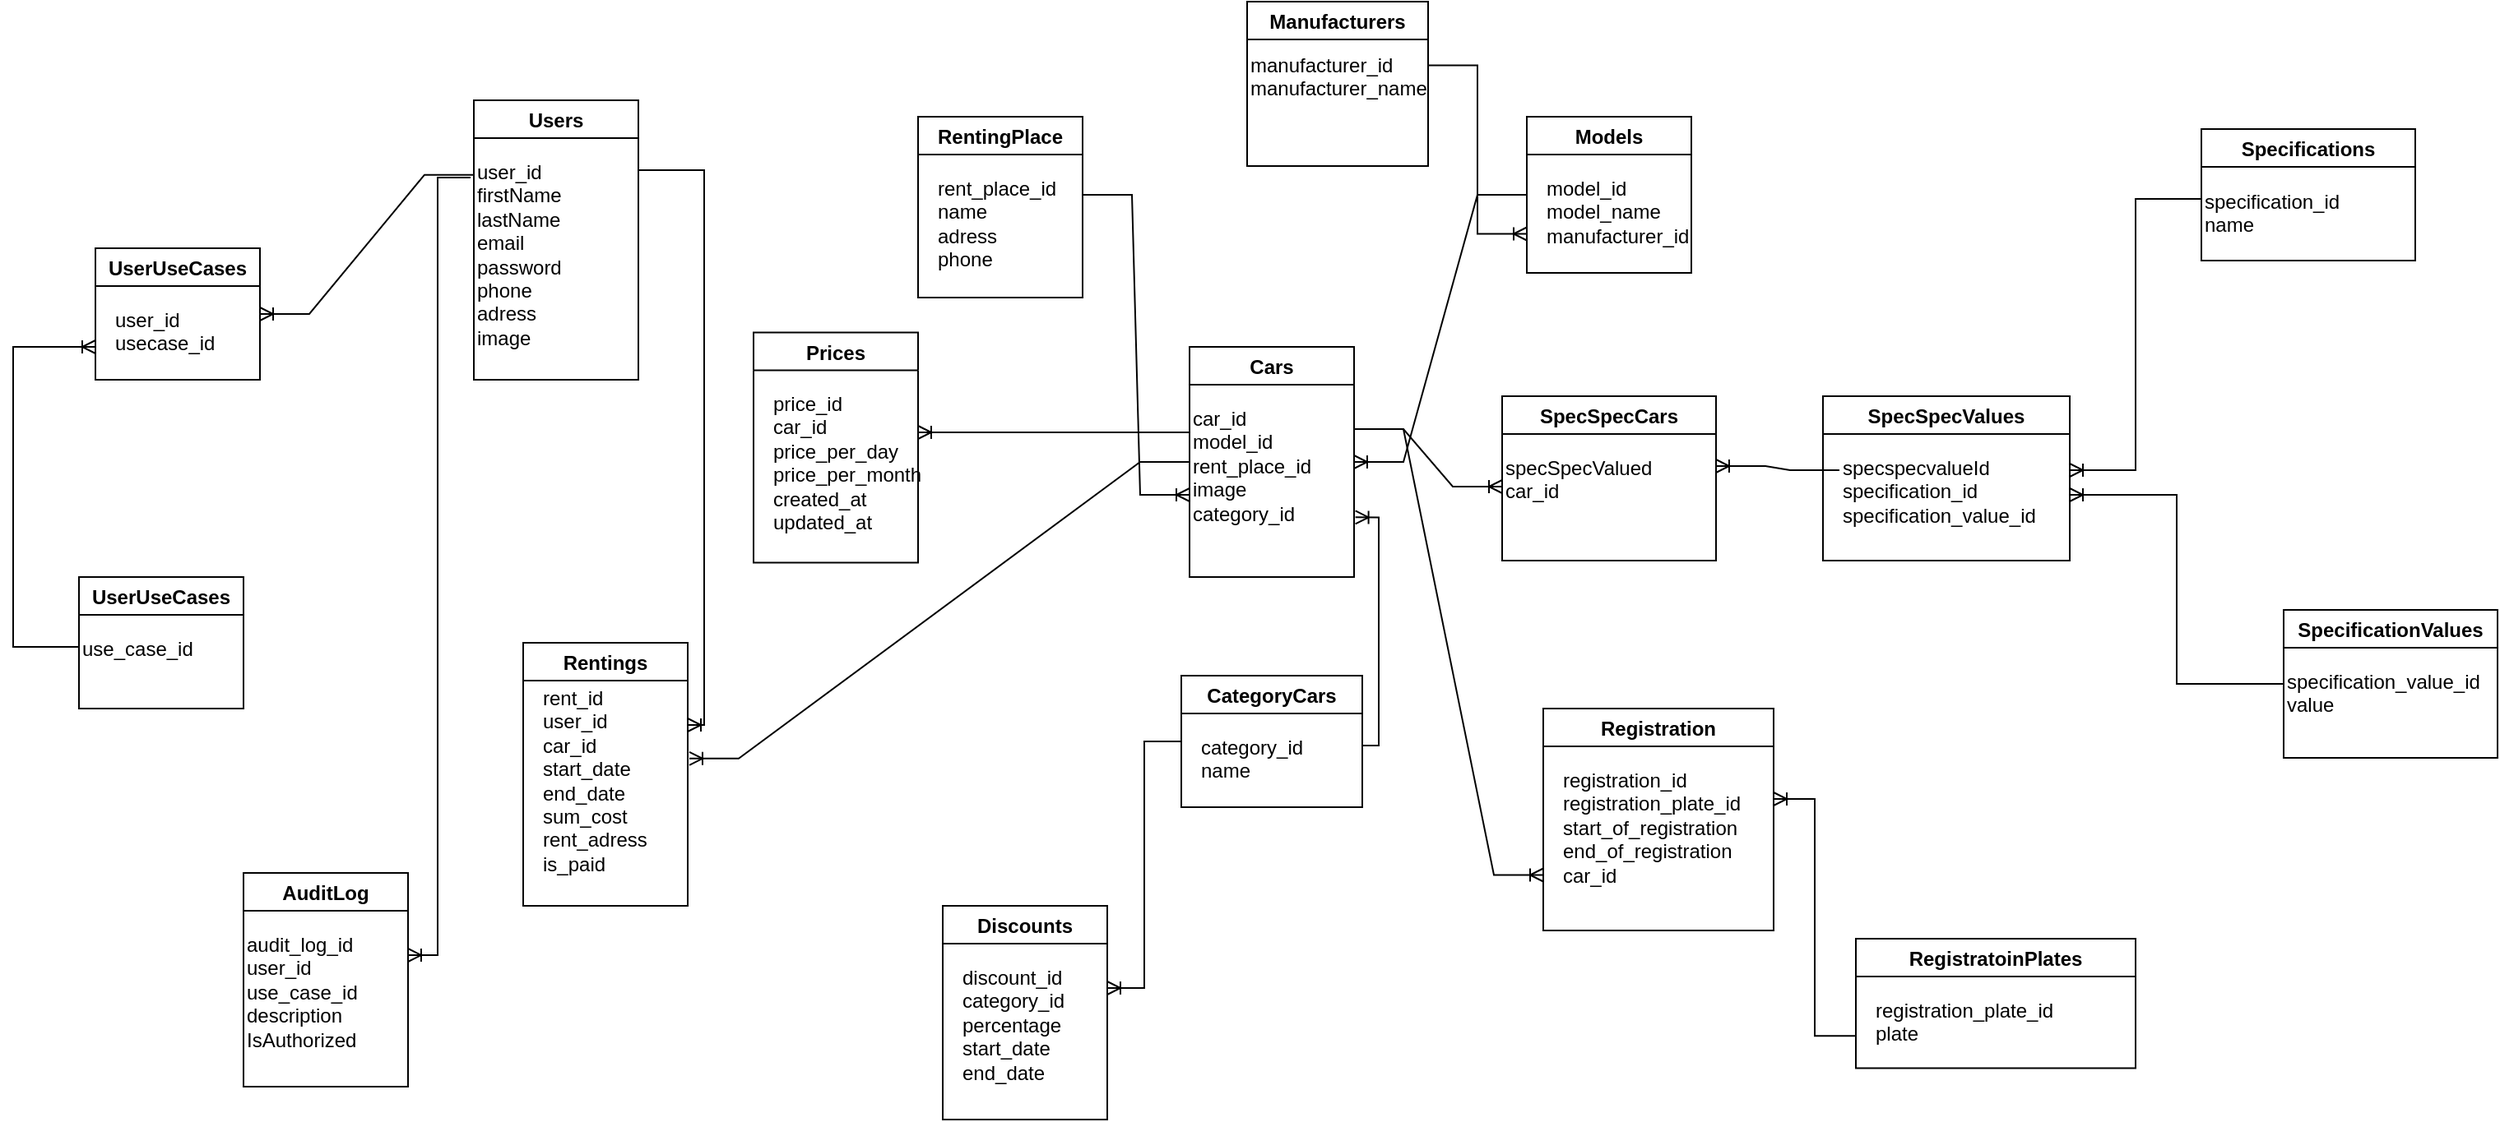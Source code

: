 <mxfile version="21.3.4" type="device">
  <diagram name="Page-1" id="ZUB6P5DmgsFVY-Me3-Dx">
    <mxGraphModel dx="3134" dy="796" grid="1" gridSize="10" guides="1" tooltips="1" connect="1" arrows="1" fold="1" page="1" pageScale="1" pageWidth="850" pageHeight="1100" math="0" shadow="0">
      <root>
        <mxCell id="0" />
        <mxCell id="1" parent="0" />
        <mxCell id="lZczdP_Lf2VxQvJHOiX0-6" value="Users" style="swimlane;" vertex="1" parent="1">
          <mxGeometry x="-810" y="100" width="100" height="170" as="geometry" />
        </mxCell>
        <mxCell id="lZczdP_Lf2VxQvJHOiX0-12" value="user_id&lt;br&gt;firstName&lt;br&gt;lastName&lt;br&gt;email&lt;br&gt;password&lt;br&gt;phone&lt;br&gt;adress&lt;br&gt;image" style="text;html=1;strokeColor=none;fillColor=none;align=left;verticalAlign=top;whiteSpace=wrap;rounded=0;" vertex="1" parent="lZczdP_Lf2VxQvJHOiX0-6">
          <mxGeometry y="30" width="80" height="130" as="geometry" />
        </mxCell>
        <mxCell id="lZczdP_Lf2VxQvJHOiX0-13" value="Cars" style="swimlane;" vertex="1" parent="1">
          <mxGeometry x="-375" y="250" width="100" height="140" as="geometry" />
        </mxCell>
        <mxCell id="lZczdP_Lf2VxQvJHOiX0-14" value="car_id&lt;br&gt;model_id&lt;br&gt;rent_place_id&lt;br&gt;image&lt;br&gt;category_id" style="text;html=1;strokeColor=none;fillColor=none;align=left;verticalAlign=top;whiteSpace=wrap;rounded=0;" vertex="1" parent="lZczdP_Lf2VxQvJHOiX0-13">
          <mxGeometry y="30" width="100" height="80" as="geometry" />
        </mxCell>
        <mxCell id="lZczdP_Lf2VxQvJHOiX0-15" value="Manufacturers" style="swimlane;" vertex="1" parent="1">
          <mxGeometry x="-340" y="40" width="110" height="100" as="geometry" />
        </mxCell>
        <mxCell id="lZczdP_Lf2VxQvJHOiX0-16" value="manufacturer_id&lt;br&gt;manufacturer_name" style="text;html=1;strokeColor=none;fillColor=none;align=left;verticalAlign=top;whiteSpace=wrap;rounded=0;" vertex="1" parent="lZczdP_Lf2VxQvJHOiX0-15">
          <mxGeometry y="25" width="110" height="55" as="geometry" />
        </mxCell>
        <mxCell id="lZczdP_Lf2VxQvJHOiX0-17" value="Models" style="swimlane;" vertex="1" parent="1">
          <mxGeometry x="-170" y="110" width="100" height="95" as="geometry" />
        </mxCell>
        <mxCell id="lZczdP_Lf2VxQvJHOiX0-18" value="model_id&lt;br&gt;model_name&lt;br&gt;manufacturer_id" style="text;html=1;strokeColor=none;fillColor=none;align=left;verticalAlign=top;whiteSpace=wrap;rounded=0;" vertex="1" parent="lZczdP_Lf2VxQvJHOiX0-17">
          <mxGeometry x="10" y="30" width="80" height="50" as="geometry" />
        </mxCell>
        <mxCell id="lZczdP_Lf2VxQvJHOiX0-32" value="" style="edgeStyle=entityRelationEdgeStyle;fontSize=12;html=1;endArrow=ERoneToMany;rounded=0;exitX=1;exitY=0.25;exitDx=0;exitDy=0;entryX=0;entryY=0.75;entryDx=0;entryDy=0;" edge="1" parent="1" source="lZczdP_Lf2VxQvJHOiX0-16" target="lZczdP_Lf2VxQvJHOiX0-17">
          <mxGeometry width="100" height="100" relative="1" as="geometry">
            <mxPoint x="-270" y="125" as="sourcePoint" />
            <mxPoint x="-210" y="243" as="targetPoint" />
          </mxGeometry>
        </mxCell>
        <mxCell id="lZczdP_Lf2VxQvJHOiX0-38" value="Specifications" style="swimlane;" vertex="1" parent="1">
          <mxGeometry x="240" y="117.5" width="130" height="80" as="geometry" />
        </mxCell>
        <mxCell id="lZczdP_Lf2VxQvJHOiX0-39" value="specification_id&lt;br&gt;name&lt;br&gt;" style="text;html=1;strokeColor=none;fillColor=none;align=left;verticalAlign=top;whiteSpace=wrap;rounded=0;" vertex="1" parent="lZczdP_Lf2VxQvJHOiX0-38">
          <mxGeometry y="30" width="120" height="50" as="geometry" />
        </mxCell>
        <mxCell id="lZczdP_Lf2VxQvJHOiX0-41" value="" style="edgeStyle=entityRelationEdgeStyle;fontSize=12;html=1;endArrow=ERoneToMany;rounded=0;exitX=0;exitY=0.5;exitDx=0;exitDy=0;entryX=1;entryY=0.5;entryDx=0;entryDy=0;" edge="1" parent="1" source="lZczdP_Lf2VxQvJHOiX0-17" target="lZczdP_Lf2VxQvJHOiX0-14">
          <mxGeometry width="100" height="100" relative="1" as="geometry">
            <mxPoint x="-550" y="290" as="sourcePoint" />
            <mxPoint x="-350" y="250" as="targetPoint" />
          </mxGeometry>
        </mxCell>
        <mxCell id="lZczdP_Lf2VxQvJHOiX0-43" value="CategoryCars" style="swimlane;" vertex="1" parent="1">
          <mxGeometry x="-380" y="450" width="110" height="80" as="geometry">
            <mxRectangle x="-500" y="450" width="120" height="30" as="alternateBounds" />
          </mxGeometry>
        </mxCell>
        <mxCell id="lZczdP_Lf2VxQvJHOiX0-44" value="category_id&lt;br&gt;name" style="text;html=1;strokeColor=none;fillColor=none;align=left;verticalAlign=top;whiteSpace=wrap;rounded=0;" vertex="1" parent="lZczdP_Lf2VxQvJHOiX0-43">
          <mxGeometry x="10" y="30" width="100" height="50" as="geometry" />
        </mxCell>
        <mxCell id="lZczdP_Lf2VxQvJHOiX0-49" value="" style="edgeStyle=orthogonalEdgeStyle;fontSize=12;html=1;endArrow=ERoneToMany;rounded=0;entryX=1.008;entryY=0.921;entryDx=0;entryDy=0;exitX=1;exitY=0.25;exitDx=0;exitDy=0;entryPerimeter=0;" edge="1" parent="1" source="lZczdP_Lf2VxQvJHOiX0-44" target="lZczdP_Lf2VxQvJHOiX0-14">
          <mxGeometry width="100" height="100" relative="1" as="geometry">
            <mxPoint x="-390" y="473" as="sourcePoint" />
            <mxPoint x="-180" y="515" as="targetPoint" />
          </mxGeometry>
        </mxCell>
        <mxCell id="lZczdP_Lf2VxQvJHOiX0-55" value="Discounts" style="swimlane;" vertex="1" parent="1">
          <mxGeometry x="-525" y="590" width="100" height="130" as="geometry" />
        </mxCell>
        <mxCell id="lZczdP_Lf2VxQvJHOiX0-56" value="discount_id&lt;br&gt;category_id&lt;br&gt;percentage&lt;br&gt;start_date&lt;br&gt;end_date" style="text;html=1;strokeColor=none;fillColor=none;align=left;verticalAlign=top;whiteSpace=wrap;rounded=0;" vertex="1" parent="lZczdP_Lf2VxQvJHOiX0-55">
          <mxGeometry x="10" y="30" width="90" height="80" as="geometry" />
        </mxCell>
        <mxCell id="lZczdP_Lf2VxQvJHOiX0-57" value="" style="edgeStyle=orthogonalEdgeStyle;fontSize=12;html=1;endArrow=ERoneToMany;rounded=0;exitX=0;exitY=0.5;exitDx=0;exitDy=0;entryX=1;entryY=0.25;entryDx=0;entryDy=0;" edge="1" parent="1" source="lZczdP_Lf2VxQvJHOiX0-43" target="lZczdP_Lf2VxQvJHOiX0-56">
          <mxGeometry width="100" height="100" relative="1" as="geometry">
            <mxPoint x="-550" y="430" as="sourcePoint" />
            <mxPoint x="-450" y="330" as="targetPoint" />
          </mxGeometry>
        </mxCell>
        <mxCell id="lZczdP_Lf2VxQvJHOiX0-60" value="Rentings" style="swimlane;" vertex="1" parent="1">
          <mxGeometry x="-780" y="430" width="100" height="160" as="geometry" />
        </mxCell>
        <mxCell id="lZczdP_Lf2VxQvJHOiX0-61" value="rent_id&lt;br&gt;user_id&lt;br&gt;car_id&lt;br&gt;start_date&lt;br&gt;end_date&lt;br&gt;sum_cost&lt;br&gt;rent_adress&lt;br&gt;is_paid" style="text;html=1;strokeColor=none;fillColor=none;align=left;verticalAlign=top;whiteSpace=wrap;rounded=0;" vertex="1" parent="lZczdP_Lf2VxQvJHOiX0-60">
          <mxGeometry x="10" y="20" width="90" height="120" as="geometry" />
        </mxCell>
        <mxCell id="lZczdP_Lf2VxQvJHOiX0-63" value="" style="edgeStyle=orthogonalEdgeStyle;fontSize=12;html=1;endArrow=ERoneToMany;rounded=0;exitX=1;exitY=0.25;exitDx=0;exitDy=0;entryX=1;entryY=0.25;entryDx=0;entryDy=0;" edge="1" parent="1" source="lZczdP_Lf2VxQvJHOiX0-6" target="lZczdP_Lf2VxQvJHOiX0-61">
          <mxGeometry width="100" height="100" relative="1" as="geometry">
            <mxPoint x="-600" y="490" as="sourcePoint" />
            <mxPoint x="-590" y="450" as="targetPoint" />
          </mxGeometry>
        </mxCell>
        <mxCell id="lZczdP_Lf2VxQvJHOiX0-64" value="" style="edgeStyle=entityRelationEdgeStyle;fontSize=12;html=1;endArrow=ERoneToMany;rounded=0;exitX=0;exitY=0.5;exitDx=0;exitDy=0;entryX=1.011;entryY=0.42;entryDx=0;entryDy=0;entryPerimeter=0;" edge="1" parent="1" source="lZczdP_Lf2VxQvJHOiX0-13" target="lZczdP_Lf2VxQvJHOiX0-61">
          <mxGeometry width="100" height="100" relative="1" as="geometry">
            <mxPoint x="-620" y="500" as="sourcePoint" />
            <mxPoint x="-520" y="400" as="targetPoint" />
          </mxGeometry>
        </mxCell>
        <mxCell id="lZczdP_Lf2VxQvJHOiX0-66" value="RentingPlace" style="swimlane;" vertex="1" parent="1">
          <mxGeometry x="-540" y="110" width="100" height="110" as="geometry" />
        </mxCell>
        <mxCell id="lZczdP_Lf2VxQvJHOiX0-67" value="rent_place_id&lt;br&gt;name&lt;br&gt;adress&lt;br&gt;phone" style="text;html=1;strokeColor=none;fillColor=none;align=left;verticalAlign=top;whiteSpace=wrap;rounded=0;" vertex="1" parent="lZczdP_Lf2VxQvJHOiX0-66">
          <mxGeometry x="10" y="30" width="90" height="70" as="geometry" />
        </mxCell>
        <mxCell id="lZczdP_Lf2VxQvJHOiX0-69" value="Prices" style="swimlane;" vertex="1" parent="1">
          <mxGeometry x="-640" y="241.25" width="100" height="140" as="geometry" />
        </mxCell>
        <mxCell id="lZczdP_Lf2VxQvJHOiX0-70" value="price_id&lt;br&gt;car_id&lt;br&gt;price_per_day&lt;br&gt;price_per_month&lt;br&gt;created_at&lt;br&gt;updated_at" style="text;html=1;strokeColor=none;fillColor=none;align=left;verticalAlign=top;whiteSpace=wrap;rounded=0;" vertex="1" parent="lZczdP_Lf2VxQvJHOiX0-69">
          <mxGeometry x="10" y="30" width="90" height="110" as="geometry" />
        </mxCell>
        <mxCell id="lZczdP_Lf2VxQvJHOiX0-72" value="" style="edgeStyle=orthogonalEdgeStyle;fontSize=12;html=1;endArrow=ERoneToMany;rounded=0;exitX=0;exitY=0.25;exitDx=0;exitDy=0;" edge="1" parent="1" source="lZczdP_Lf2VxQvJHOiX0-14" target="lZczdP_Lf2VxQvJHOiX0-70">
          <mxGeometry width="100" height="100" relative="1" as="geometry">
            <mxPoint x="-560" y="430" as="sourcePoint" />
            <mxPoint x="-530" y="307" as="targetPoint" />
            <Array as="points">
              <mxPoint x="-375" y="302" />
            </Array>
          </mxGeometry>
        </mxCell>
        <mxCell id="lZczdP_Lf2VxQvJHOiX0-76" value="" style="edgeStyle=entityRelationEdgeStyle;fontSize=12;html=1;endArrow=ERoneToMany;rounded=0;labelBackgroundColor=default;strokeColor=default;fontFamily=Helvetica;fontColor=default;shape=connector;exitX=1;exitY=0.25;exitDx=0;exitDy=0;entryX=0;entryY=0.75;entryDx=0;entryDy=0;" edge="1" parent="1" source="lZczdP_Lf2VxQvJHOiX0-67" target="lZczdP_Lf2VxQvJHOiX0-14">
          <mxGeometry width="100" height="100" relative="1" as="geometry">
            <mxPoint x="-650" y="630" as="sourcePoint" />
            <mxPoint x="-550" y="530" as="targetPoint" />
          </mxGeometry>
        </mxCell>
        <mxCell id="lZczdP_Lf2VxQvJHOiX0-81" value="UserUseCases" style="swimlane;" vertex="1" parent="1">
          <mxGeometry x="-1040" y="190" width="100" height="80" as="geometry" />
        </mxCell>
        <mxCell id="lZczdP_Lf2VxQvJHOiX0-82" value="user_id&lt;br&gt;usecase_id" style="text;html=1;strokeColor=none;fillColor=none;align=left;verticalAlign=top;whiteSpace=wrap;rounded=0;" vertex="1" parent="lZczdP_Lf2VxQvJHOiX0-81">
          <mxGeometry x="10" y="30" width="70" height="50" as="geometry" />
        </mxCell>
        <mxCell id="lZczdP_Lf2VxQvJHOiX0-83" value="" style="edgeStyle=entityRelationEdgeStyle;fontSize=12;html=1;endArrow=ERoneToMany;rounded=0;labelBackgroundColor=default;strokeColor=default;fontFamily=Helvetica;fontColor=default;shape=connector;exitX=0;exitY=0.118;exitDx=0;exitDy=0;exitPerimeter=0;entryX=1;entryY=0.5;entryDx=0;entryDy=0;" edge="1" parent="1" source="lZczdP_Lf2VxQvJHOiX0-12" target="lZczdP_Lf2VxQvJHOiX0-81">
          <mxGeometry width="100" height="100" relative="1" as="geometry">
            <mxPoint x="-940" y="235" as="sourcePoint" />
            <mxPoint x="-840" y="135" as="targetPoint" />
          </mxGeometry>
        </mxCell>
        <mxCell id="lZczdP_Lf2VxQvJHOiX0-84" value="SpecificationValues" style="swimlane;" vertex="1" parent="1">
          <mxGeometry x="290" y="410" width="130" height="90" as="geometry" />
        </mxCell>
        <mxCell id="lZczdP_Lf2VxQvJHOiX0-85" value="specification_value_id&lt;br&gt;value" style="text;html=1;strokeColor=none;fillColor=none;align=left;verticalAlign=top;whiteSpace=wrap;rounded=0;" vertex="1" parent="lZczdP_Lf2VxQvJHOiX0-84">
          <mxGeometry y="30" width="130" height="60" as="geometry" />
        </mxCell>
        <mxCell id="lZczdP_Lf2VxQvJHOiX0-90" value="SpecSpecValues" style="swimlane;" vertex="1" parent="1">
          <mxGeometry x="10" y="280" width="150" height="100" as="geometry" />
        </mxCell>
        <mxCell id="lZczdP_Lf2VxQvJHOiX0-91" value="specspecvalueId&lt;br&gt;specification_id&lt;br&gt;specification_value_id" style="text;html=1;strokeColor=none;fillColor=none;align=left;verticalAlign=top;whiteSpace=wrap;rounded=0;" vertex="1" parent="lZczdP_Lf2VxQvJHOiX0-90">
          <mxGeometry x="10" y="30" width="140" height="60" as="geometry" />
        </mxCell>
        <mxCell id="lZczdP_Lf2VxQvJHOiX0-93" value="" style="edgeStyle=orthogonalEdgeStyle;fontSize=12;html=1;endArrow=ERoneToMany;rounded=0;labelBackgroundColor=default;strokeColor=default;fontFamily=Helvetica;fontColor=default;shape=connector;exitX=0;exitY=0.25;exitDx=0;exitDy=0;entryX=1;entryY=0.25;entryDx=0;entryDy=0;" edge="1" parent="1" source="lZczdP_Lf2VxQvJHOiX0-39" target="lZczdP_Lf2VxQvJHOiX0-91">
          <mxGeometry width="100" height="100" relative="1" as="geometry">
            <mxPoint x="-230" y="391.25" as="sourcePoint" />
            <mxPoint x="-130" y="291.25" as="targetPoint" />
          </mxGeometry>
        </mxCell>
        <mxCell id="lZczdP_Lf2VxQvJHOiX0-94" value="" style="edgeStyle=orthogonalEdgeStyle;fontSize=12;html=1;endArrow=ERoneToMany;rounded=0;labelBackgroundColor=default;strokeColor=default;fontFamily=Helvetica;fontColor=default;shape=connector;exitX=0;exitY=0.25;exitDx=0;exitDy=0;entryX=1;entryY=0.5;entryDx=0;entryDy=0;" edge="1" parent="1" source="lZczdP_Lf2VxQvJHOiX0-85" target="lZczdP_Lf2VxQvJHOiX0-91">
          <mxGeometry width="100" height="100" relative="1" as="geometry">
            <mxPoint x="-60" y="211.25" as="sourcePoint" />
            <mxPoint x="40" y="111.25" as="targetPoint" />
          </mxGeometry>
        </mxCell>
        <mxCell id="lZczdP_Lf2VxQvJHOiX0-96" value="UserUseCases" style="swimlane;" vertex="1" parent="1">
          <mxGeometry x="-1050" y="390" width="100" height="80" as="geometry" />
        </mxCell>
        <mxCell id="lZczdP_Lf2VxQvJHOiX0-97" value="use_case_id&lt;br&gt;" style="text;html=1;strokeColor=none;fillColor=none;align=left;verticalAlign=top;whiteSpace=wrap;rounded=0;" vertex="1" parent="lZczdP_Lf2VxQvJHOiX0-96">
          <mxGeometry y="30" width="80" height="50" as="geometry" />
        </mxCell>
        <mxCell id="lZczdP_Lf2VxQvJHOiX0-98" value="" style="edgeStyle=orthogonalEdgeStyle;fontSize=12;html=1;endArrow=ERoneToMany;rounded=0;labelBackgroundColor=default;strokeColor=default;fontFamily=Helvetica;fontColor=default;shape=connector;entryX=0;entryY=0.75;entryDx=0;entryDy=0;exitX=0;exitY=0.25;exitDx=0;exitDy=0;" edge="1" parent="1" source="lZczdP_Lf2VxQvJHOiX0-97" target="lZczdP_Lf2VxQvJHOiX0-81">
          <mxGeometry width="100" height="100" relative="1" as="geometry">
            <mxPoint x="-1050" y="433" as="sourcePoint" />
            <mxPoint x="-920" y="360" as="targetPoint" />
            <Array as="points">
              <mxPoint x="-1090" y="433" />
              <mxPoint x="-1090" y="250" />
            </Array>
          </mxGeometry>
        </mxCell>
        <mxCell id="lZczdP_Lf2VxQvJHOiX0-100" value="RegistratoinPlates" style="swimlane;startSize=23;" vertex="1" parent="1">
          <mxGeometry x="30" y="610" width="170" height="78.75" as="geometry" />
        </mxCell>
        <mxCell id="lZczdP_Lf2VxQvJHOiX0-101" value="registration_plate_id&lt;br&gt;plate" style="text;html=1;strokeColor=none;fillColor=none;align=left;verticalAlign=top;whiteSpace=wrap;rounded=0;" vertex="1" parent="lZczdP_Lf2VxQvJHOiX0-100">
          <mxGeometry x="10" y="30" width="150" height="40" as="geometry" />
        </mxCell>
        <mxCell id="lZczdP_Lf2VxQvJHOiX0-102" value="Registration" style="swimlane;startSize=23;" vertex="1" parent="1">
          <mxGeometry x="-160" y="470" width="140" height="135" as="geometry" />
        </mxCell>
        <mxCell id="lZczdP_Lf2VxQvJHOiX0-103" value="registration_id&lt;br&gt;registration_plate_id&lt;br&gt;start_of_registration&lt;br&gt;end_of_registration&lt;br&gt;car_id" style="text;html=1;strokeColor=none;fillColor=none;align=left;verticalAlign=top;whiteSpace=wrap;rounded=0;" vertex="1" parent="lZczdP_Lf2VxQvJHOiX0-102">
          <mxGeometry x="10" y="30" width="130" height="100" as="geometry" />
        </mxCell>
        <mxCell id="lZczdP_Lf2VxQvJHOiX0-105" value="" style="edgeStyle=entityRelationEdgeStyle;fontSize=12;html=1;endArrow=ERoneToMany;rounded=0;labelBackgroundColor=default;strokeColor=default;fontFamily=Helvetica;fontColor=default;shape=connector;exitX=1;exitY=0.25;exitDx=0;exitDy=0;entryX=0;entryY=0.75;entryDx=0;entryDy=0;" edge="1" parent="1" source="lZczdP_Lf2VxQvJHOiX0-14" target="lZczdP_Lf2VxQvJHOiX0-102">
          <mxGeometry width="100" height="100" relative="1" as="geometry">
            <mxPoint x="-230" y="460" as="sourcePoint" />
            <mxPoint x="-130" y="360" as="targetPoint" />
          </mxGeometry>
        </mxCell>
        <mxCell id="lZczdP_Lf2VxQvJHOiX0-106" value="" style="edgeStyle=orthogonalEdgeStyle;fontSize=12;html=1;endArrow=ERoneToMany;rounded=0;labelBackgroundColor=default;strokeColor=default;fontFamily=Helvetica;fontColor=default;shape=connector;exitX=0;exitY=0.75;exitDx=0;exitDy=0;entryX=1;entryY=0.25;entryDx=0;entryDy=0;" edge="1" parent="1" source="lZczdP_Lf2VxQvJHOiX0-100" target="lZczdP_Lf2VxQvJHOiX0-103">
          <mxGeometry width="100" height="100" relative="1" as="geometry">
            <mxPoint x="-55" y="660" as="sourcePoint" />
            <mxPoint x="45" y="560" as="targetPoint" />
          </mxGeometry>
        </mxCell>
        <mxCell id="lZczdP_Lf2VxQvJHOiX0-107" value="SpecSpecCars" style="swimlane;" vertex="1" parent="1">
          <mxGeometry x="-185" y="280" width="130" height="100" as="geometry" />
        </mxCell>
        <mxCell id="lZczdP_Lf2VxQvJHOiX0-108" value="specSpecValued&lt;br&gt;car_id" style="text;html=1;strokeColor=none;fillColor=none;align=left;verticalAlign=top;whiteSpace=wrap;rounded=0;" vertex="1" parent="lZczdP_Lf2VxQvJHOiX0-107">
          <mxGeometry y="30" width="130" height="50" as="geometry" />
        </mxCell>
        <mxCell id="lZczdP_Lf2VxQvJHOiX0-109" value="" style="edgeStyle=entityRelationEdgeStyle;fontSize=12;html=1;endArrow=ERoneToMany;rounded=0;labelBackgroundColor=default;strokeColor=default;fontFamily=Helvetica;fontColor=default;shape=connector;entryX=1;entryY=0.25;entryDx=0;entryDy=0;exitX=0;exitY=0.25;exitDx=0;exitDy=0;" edge="1" parent="1" source="lZczdP_Lf2VxQvJHOiX0-91" target="lZczdP_Lf2VxQvJHOiX0-108">
          <mxGeometry width="100" height="100" relative="1" as="geometry">
            <mxPoint x="-10" y="280" as="sourcePoint" />
            <mxPoint x="-30" y="340" as="targetPoint" />
          </mxGeometry>
        </mxCell>
        <mxCell id="lZczdP_Lf2VxQvJHOiX0-110" value="" style="edgeStyle=entityRelationEdgeStyle;fontSize=12;html=1;endArrow=ERoneToMany;rounded=0;labelBackgroundColor=default;strokeColor=default;fontFamily=Helvetica;fontColor=default;shape=connector;exitX=1;exitY=0.25;exitDx=0;exitDy=0;entryX=0;entryY=0.5;entryDx=0;entryDy=0;" edge="1" parent="1" source="lZczdP_Lf2VxQvJHOiX0-14" target="lZczdP_Lf2VxQvJHOiX0-108">
          <mxGeometry width="100" height="100" relative="1" as="geometry">
            <mxPoint x="-260" y="280" as="sourcePoint" />
            <mxPoint x="-180" y="340" as="targetPoint" />
          </mxGeometry>
        </mxCell>
        <mxCell id="lZczdP_Lf2VxQvJHOiX0-112" value="AuditLog" style="swimlane;" vertex="1" parent="1">
          <mxGeometry x="-950" y="570" width="100" height="130" as="geometry" />
        </mxCell>
        <mxCell id="lZczdP_Lf2VxQvJHOiX0-113" value="audit_log_id&lt;br&gt;user_id&lt;br&gt;use_case_id&lt;br&gt;description&lt;br&gt;IsAuthorized" style="text;html=1;strokeColor=none;fillColor=none;align=left;verticalAlign=top;whiteSpace=wrap;rounded=0;" vertex="1" parent="lZczdP_Lf2VxQvJHOiX0-112">
          <mxGeometry y="30" width="100" height="80" as="geometry" />
        </mxCell>
        <mxCell id="lZczdP_Lf2VxQvJHOiX0-114" value="" style="edgeStyle=orthogonalEdgeStyle;fontSize=12;html=1;endArrow=ERoneToMany;rounded=0;labelBackgroundColor=default;strokeColor=default;fontFamily=Helvetica;fontColor=default;shape=connector;entryX=1;entryY=0.25;entryDx=0;entryDy=0;entryPerimeter=0;exitX=-0.025;exitY=0.131;exitDx=0;exitDy=0;exitPerimeter=0;" edge="1" parent="1" source="lZczdP_Lf2VxQvJHOiX0-12" target="lZczdP_Lf2VxQvJHOiX0-113">
          <mxGeometry width="100" height="100" relative="1" as="geometry">
            <mxPoint x="-930" y="470" as="sourcePoint" />
            <mxPoint x="-840" y="620" as="targetPoint" />
            <Array as="points">
              <mxPoint x="-832" y="620" />
            </Array>
          </mxGeometry>
        </mxCell>
      </root>
    </mxGraphModel>
  </diagram>
</mxfile>
